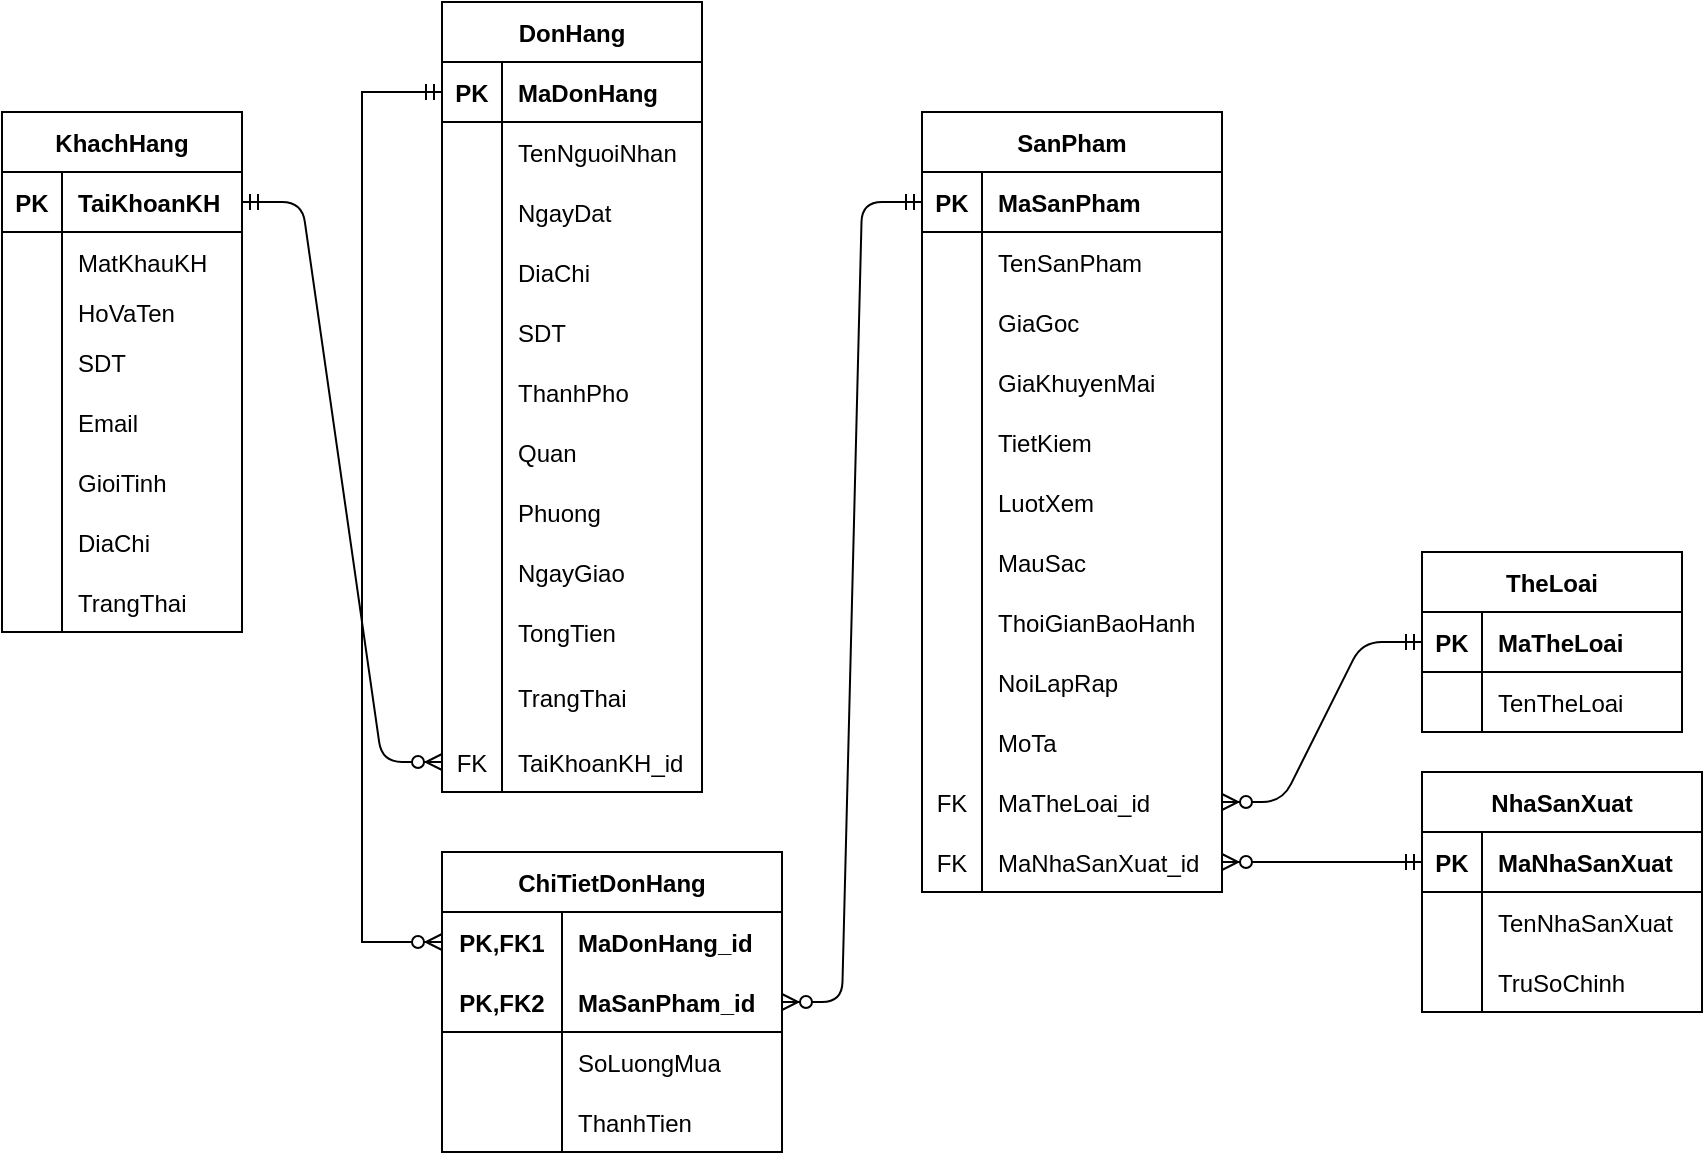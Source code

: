 <mxfile version="13.9.9" type="device"><diagram id="cFd9FaxQuRcwkWpPmIgW" name="Page-1"><mxGraphModel dx="1888" dy="651" grid="1" gridSize="10" guides="1" tooltips="1" connect="1" arrows="1" fold="1" page="1" pageScale="1" pageWidth="850" pageHeight="1100" math="0" shadow="0"><root><mxCell id="0"/><mxCell id="1" parent="0"/><mxCell id="w-bkcIEWqPbRt5WMUtqA-11" value="SanPham" style="shape=table;startSize=30;container=1;collapsible=1;childLayout=tableLayout;fixedRows=1;rowLines=0;fontStyle=1;align=center;resizeLast=1;" vertex="1" parent="1"><mxGeometry x="330" y="200" width="150" height="390" as="geometry"/></mxCell><mxCell id="w-bkcIEWqPbRt5WMUtqA-12" value="" style="shape=partialRectangle;collapsible=0;dropTarget=0;pointerEvents=0;fillColor=none;top=0;left=0;bottom=1;right=0;points=[[0,0.5],[1,0.5]];portConstraint=eastwest;" vertex="1" parent="w-bkcIEWqPbRt5WMUtqA-11"><mxGeometry y="30" width="150" height="30" as="geometry"/></mxCell><mxCell id="w-bkcIEWqPbRt5WMUtqA-13" value="PK" style="shape=partialRectangle;connectable=0;fillColor=none;top=0;left=0;bottom=0;right=0;fontStyle=1;overflow=hidden;" vertex="1" parent="w-bkcIEWqPbRt5WMUtqA-12"><mxGeometry width="30" height="30" as="geometry"/></mxCell><mxCell id="w-bkcIEWqPbRt5WMUtqA-14" value="MaSanPham" style="shape=partialRectangle;connectable=0;fillColor=none;top=0;left=0;bottom=0;right=0;align=left;spacingLeft=6;fontStyle=1;overflow=hidden;" vertex="1" parent="w-bkcIEWqPbRt5WMUtqA-12"><mxGeometry x="30" width="120" height="30" as="geometry"/></mxCell><mxCell id="w-bkcIEWqPbRt5WMUtqA-15" value="" style="shape=partialRectangle;collapsible=0;dropTarget=0;pointerEvents=0;fillColor=none;top=0;left=0;bottom=0;right=0;points=[[0,0.5],[1,0.5]];portConstraint=eastwest;" vertex="1" parent="w-bkcIEWqPbRt5WMUtqA-11"><mxGeometry y="60" width="150" height="30" as="geometry"/></mxCell><mxCell id="w-bkcIEWqPbRt5WMUtqA-16" value="" style="shape=partialRectangle;connectable=0;fillColor=none;top=0;left=0;bottom=0;right=0;editable=1;overflow=hidden;" vertex="1" parent="w-bkcIEWqPbRt5WMUtqA-15"><mxGeometry width="30" height="30" as="geometry"/></mxCell><mxCell id="w-bkcIEWqPbRt5WMUtqA-17" value="TenSanPham" style="shape=partialRectangle;connectable=0;fillColor=none;top=0;left=0;bottom=0;right=0;align=left;spacingLeft=6;overflow=hidden;" vertex="1" parent="w-bkcIEWqPbRt5WMUtqA-15"><mxGeometry x="30" width="120" height="30" as="geometry"/></mxCell><mxCell id="w-bkcIEWqPbRt5WMUtqA-18" value="" style="shape=partialRectangle;collapsible=0;dropTarget=0;pointerEvents=0;fillColor=none;top=0;left=0;bottom=0;right=0;points=[[0,0.5],[1,0.5]];portConstraint=eastwest;" vertex="1" parent="w-bkcIEWqPbRt5WMUtqA-11"><mxGeometry y="90" width="150" height="30" as="geometry"/></mxCell><mxCell id="w-bkcIEWqPbRt5WMUtqA-19" value="" style="shape=partialRectangle;connectable=0;fillColor=none;top=0;left=0;bottom=0;right=0;editable=1;overflow=hidden;" vertex="1" parent="w-bkcIEWqPbRt5WMUtqA-18"><mxGeometry width="30" height="30" as="geometry"/></mxCell><mxCell id="w-bkcIEWqPbRt5WMUtqA-20" value="GiaGoc" style="shape=partialRectangle;connectable=0;fillColor=none;top=0;left=0;bottom=0;right=0;align=left;spacingLeft=6;overflow=hidden;" vertex="1" parent="w-bkcIEWqPbRt5WMUtqA-18"><mxGeometry x="30" width="120" height="30" as="geometry"/></mxCell><mxCell id="w-bkcIEWqPbRt5WMUtqA-21" value="" style="shape=partialRectangle;collapsible=0;dropTarget=0;pointerEvents=0;fillColor=none;top=0;left=0;bottom=0;right=0;points=[[0,0.5],[1,0.5]];portConstraint=eastwest;" vertex="1" parent="w-bkcIEWqPbRt5WMUtqA-11"><mxGeometry y="120" width="150" height="30" as="geometry"/></mxCell><mxCell id="w-bkcIEWqPbRt5WMUtqA-22" value="" style="shape=partialRectangle;connectable=0;fillColor=none;top=0;left=0;bottom=0;right=0;editable=1;overflow=hidden;" vertex="1" parent="w-bkcIEWqPbRt5WMUtqA-21"><mxGeometry width="30" height="30" as="geometry"/></mxCell><mxCell id="w-bkcIEWqPbRt5WMUtqA-23" value="GiaKhuyenMai" style="shape=partialRectangle;connectable=0;fillColor=none;top=0;left=0;bottom=0;right=0;align=left;spacingLeft=6;overflow=hidden;" vertex="1" parent="w-bkcIEWqPbRt5WMUtqA-21"><mxGeometry x="30" width="120" height="30" as="geometry"/></mxCell><mxCell id="w-bkcIEWqPbRt5WMUtqA-24" value="" style="shape=partialRectangle;collapsible=0;dropTarget=0;pointerEvents=0;fillColor=none;top=0;left=0;bottom=0;right=0;points=[[0,0.5],[1,0.5]];portConstraint=eastwest;" vertex="1" parent="w-bkcIEWqPbRt5WMUtqA-11"><mxGeometry y="150" width="150" height="30" as="geometry"/></mxCell><mxCell id="w-bkcIEWqPbRt5WMUtqA-25" value="" style="shape=partialRectangle;connectable=0;fillColor=none;top=0;left=0;bottom=0;right=0;editable=1;overflow=hidden;" vertex="1" parent="w-bkcIEWqPbRt5WMUtqA-24"><mxGeometry width="30" height="30" as="geometry"/></mxCell><mxCell id="w-bkcIEWqPbRt5WMUtqA-26" value="TietKiem" style="shape=partialRectangle;connectable=0;fillColor=none;top=0;left=0;bottom=0;right=0;align=left;spacingLeft=6;overflow=hidden;" vertex="1" parent="w-bkcIEWqPbRt5WMUtqA-24"><mxGeometry x="30" width="120" height="30" as="geometry"/></mxCell><mxCell id="w-bkcIEWqPbRt5WMUtqA-27" value="" style="shape=partialRectangle;collapsible=0;dropTarget=0;pointerEvents=0;fillColor=none;top=0;left=0;bottom=0;right=0;points=[[0,0.5],[1,0.5]];portConstraint=eastwest;" vertex="1" parent="w-bkcIEWqPbRt5WMUtqA-11"><mxGeometry y="180" width="150" height="30" as="geometry"/></mxCell><mxCell id="w-bkcIEWqPbRt5WMUtqA-28" value="" style="shape=partialRectangle;connectable=0;fillColor=none;top=0;left=0;bottom=0;right=0;editable=1;overflow=hidden;" vertex="1" parent="w-bkcIEWqPbRt5WMUtqA-27"><mxGeometry width="30" height="30" as="geometry"/></mxCell><mxCell id="w-bkcIEWqPbRt5WMUtqA-29" value="LuotXem" style="shape=partialRectangle;connectable=0;fillColor=none;top=0;left=0;bottom=0;right=0;align=left;spacingLeft=6;overflow=hidden;" vertex="1" parent="w-bkcIEWqPbRt5WMUtqA-27"><mxGeometry x="30" width="120" height="30" as="geometry"/></mxCell><mxCell id="w-bkcIEWqPbRt5WMUtqA-59" value="" style="shape=partialRectangle;collapsible=0;dropTarget=0;pointerEvents=0;fillColor=none;top=0;left=0;bottom=0;right=0;points=[[0,0.5],[1,0.5]];portConstraint=eastwest;" vertex="1" parent="w-bkcIEWqPbRt5WMUtqA-11"><mxGeometry y="210" width="150" height="30" as="geometry"/></mxCell><mxCell id="w-bkcIEWqPbRt5WMUtqA-60" value="" style="shape=partialRectangle;connectable=0;fillColor=none;top=0;left=0;bottom=0;right=0;editable=1;overflow=hidden;" vertex="1" parent="w-bkcIEWqPbRt5WMUtqA-59"><mxGeometry width="30" height="30" as="geometry"/></mxCell><mxCell id="w-bkcIEWqPbRt5WMUtqA-61" value="MauSac" style="shape=partialRectangle;connectable=0;fillColor=none;top=0;left=0;bottom=0;right=0;align=left;spacingLeft=6;overflow=hidden;" vertex="1" parent="w-bkcIEWqPbRt5WMUtqA-59"><mxGeometry x="30" width="120" height="30" as="geometry"/></mxCell><mxCell id="w-bkcIEWqPbRt5WMUtqA-62" value="" style="shape=partialRectangle;collapsible=0;dropTarget=0;pointerEvents=0;fillColor=none;top=0;left=0;bottom=0;right=0;points=[[0,0.5],[1,0.5]];portConstraint=eastwest;" vertex="1" parent="w-bkcIEWqPbRt5WMUtqA-11"><mxGeometry y="240" width="150" height="30" as="geometry"/></mxCell><mxCell id="w-bkcIEWqPbRt5WMUtqA-63" value="" style="shape=partialRectangle;connectable=0;fillColor=none;top=0;left=0;bottom=0;right=0;editable=1;overflow=hidden;" vertex="1" parent="w-bkcIEWqPbRt5WMUtqA-62"><mxGeometry width="30" height="30" as="geometry"/></mxCell><mxCell id="w-bkcIEWqPbRt5WMUtqA-64" value="ThoiGianBaoHanh" style="shape=partialRectangle;connectable=0;fillColor=none;top=0;left=0;bottom=0;right=0;align=left;spacingLeft=6;overflow=hidden;" vertex="1" parent="w-bkcIEWqPbRt5WMUtqA-62"><mxGeometry x="30" width="120" height="30" as="geometry"/></mxCell><mxCell id="w-bkcIEWqPbRt5WMUtqA-77" value="" style="shape=partialRectangle;collapsible=0;dropTarget=0;pointerEvents=0;fillColor=none;top=0;left=0;bottom=0;right=0;points=[[0,0.5],[1,0.5]];portConstraint=eastwest;" vertex="1" parent="w-bkcIEWqPbRt5WMUtqA-11"><mxGeometry y="270" width="150" height="30" as="geometry"/></mxCell><mxCell id="w-bkcIEWqPbRt5WMUtqA-78" value="" style="shape=partialRectangle;connectable=0;fillColor=none;top=0;left=0;bottom=0;right=0;editable=1;overflow=hidden;" vertex="1" parent="w-bkcIEWqPbRt5WMUtqA-77"><mxGeometry width="30" height="30" as="geometry"/></mxCell><mxCell id="w-bkcIEWqPbRt5WMUtqA-79" value="NoiLapRap" style="shape=partialRectangle;connectable=0;fillColor=none;top=0;left=0;bottom=0;right=0;align=left;spacingLeft=6;overflow=hidden;" vertex="1" parent="w-bkcIEWqPbRt5WMUtqA-77"><mxGeometry x="30" width="120" height="30" as="geometry"/></mxCell><mxCell id="w-bkcIEWqPbRt5WMUtqA-68" value="" style="shape=partialRectangle;collapsible=0;dropTarget=0;pointerEvents=0;fillColor=none;top=0;left=0;bottom=0;right=0;points=[[0,0.5],[1,0.5]];portConstraint=eastwest;" vertex="1" parent="w-bkcIEWqPbRt5WMUtqA-11"><mxGeometry y="300" width="150" height="30" as="geometry"/></mxCell><mxCell id="w-bkcIEWqPbRt5WMUtqA-69" value="" style="shape=partialRectangle;connectable=0;fillColor=none;top=0;left=0;bottom=0;right=0;editable=1;overflow=hidden;" vertex="1" parent="w-bkcIEWqPbRt5WMUtqA-68"><mxGeometry width="30" height="30" as="geometry"/></mxCell><mxCell id="w-bkcIEWqPbRt5WMUtqA-70" value="MoTa" style="shape=partialRectangle;connectable=0;fillColor=none;top=0;left=0;bottom=0;right=0;align=left;spacingLeft=6;overflow=hidden;" vertex="1" parent="w-bkcIEWqPbRt5WMUtqA-68"><mxGeometry x="30" width="120" height="30" as="geometry"/></mxCell><mxCell id="w-bkcIEWqPbRt5WMUtqA-71" value="" style="shape=partialRectangle;collapsible=0;dropTarget=0;pointerEvents=0;fillColor=none;top=0;left=0;bottom=0;right=0;points=[[0,0.5],[1,0.5]];portConstraint=eastwest;" vertex="1" parent="w-bkcIEWqPbRt5WMUtqA-11"><mxGeometry y="330" width="150" height="30" as="geometry"/></mxCell><mxCell id="w-bkcIEWqPbRt5WMUtqA-72" value="FK" style="shape=partialRectangle;connectable=0;fillColor=none;top=0;left=0;bottom=0;right=0;editable=1;overflow=hidden;" vertex="1" parent="w-bkcIEWqPbRt5WMUtqA-71"><mxGeometry width="30" height="30" as="geometry"/></mxCell><mxCell id="w-bkcIEWqPbRt5WMUtqA-73" value="MaTheLoai_id" style="shape=partialRectangle;connectable=0;fillColor=none;top=0;left=0;bottom=0;right=0;align=left;spacingLeft=6;overflow=hidden;" vertex="1" parent="w-bkcIEWqPbRt5WMUtqA-71"><mxGeometry x="30" width="120" height="30" as="geometry"/></mxCell><mxCell id="w-bkcIEWqPbRt5WMUtqA-74" value="" style="shape=partialRectangle;collapsible=0;dropTarget=0;pointerEvents=0;fillColor=none;top=0;left=0;bottom=0;right=0;points=[[0,0.5],[1,0.5]];portConstraint=eastwest;" vertex="1" parent="w-bkcIEWqPbRt5WMUtqA-11"><mxGeometry y="360" width="150" height="30" as="geometry"/></mxCell><mxCell id="w-bkcIEWqPbRt5WMUtqA-75" value="FK" style="shape=partialRectangle;connectable=0;fillColor=none;top=0;left=0;bottom=0;right=0;editable=1;overflow=hidden;" vertex="1" parent="w-bkcIEWqPbRt5WMUtqA-74"><mxGeometry width="30" height="30" as="geometry"/></mxCell><mxCell id="w-bkcIEWqPbRt5WMUtqA-76" value="MaNhaSanXuat_id" style="shape=partialRectangle;connectable=0;fillColor=none;top=0;left=0;bottom=0;right=0;align=left;spacingLeft=6;overflow=hidden;" vertex="1" parent="w-bkcIEWqPbRt5WMUtqA-74"><mxGeometry x="30" width="120" height="30" as="geometry"/></mxCell><mxCell id="w-bkcIEWqPbRt5WMUtqA-33" value="NhaSanXuat" style="shape=table;startSize=30;container=1;collapsible=1;childLayout=tableLayout;fixedRows=1;rowLines=0;fontStyle=1;align=center;resizeLast=1;" vertex="1" parent="1"><mxGeometry x="580" y="530" width="140" height="120" as="geometry"/></mxCell><mxCell id="w-bkcIEWqPbRt5WMUtqA-34" value="" style="shape=partialRectangle;collapsible=0;dropTarget=0;pointerEvents=0;fillColor=none;top=0;left=0;bottom=1;right=0;points=[[0,0.5],[1,0.5]];portConstraint=eastwest;" vertex="1" parent="w-bkcIEWqPbRt5WMUtqA-33"><mxGeometry y="30" width="140" height="30" as="geometry"/></mxCell><mxCell id="w-bkcIEWqPbRt5WMUtqA-35" value="PK" style="shape=partialRectangle;connectable=0;fillColor=none;top=0;left=0;bottom=0;right=0;fontStyle=1;overflow=hidden;" vertex="1" parent="w-bkcIEWqPbRt5WMUtqA-34"><mxGeometry width="30" height="30" as="geometry"/></mxCell><mxCell id="w-bkcIEWqPbRt5WMUtqA-36" value="MaNhaSanXuat" style="shape=partialRectangle;connectable=0;fillColor=none;top=0;left=0;bottom=0;right=0;align=left;spacingLeft=6;fontStyle=1;overflow=hidden;" vertex="1" parent="w-bkcIEWqPbRt5WMUtqA-34"><mxGeometry x="30" width="110" height="30" as="geometry"/></mxCell><mxCell id="w-bkcIEWqPbRt5WMUtqA-37" value="" style="shape=partialRectangle;collapsible=0;dropTarget=0;pointerEvents=0;fillColor=none;top=0;left=0;bottom=0;right=0;points=[[0,0.5],[1,0.5]];portConstraint=eastwest;" vertex="1" parent="w-bkcIEWqPbRt5WMUtqA-33"><mxGeometry y="60" width="140" height="30" as="geometry"/></mxCell><mxCell id="w-bkcIEWqPbRt5WMUtqA-38" value="" style="shape=partialRectangle;connectable=0;fillColor=none;top=0;left=0;bottom=0;right=0;editable=1;overflow=hidden;" vertex="1" parent="w-bkcIEWqPbRt5WMUtqA-37"><mxGeometry width="30" height="30" as="geometry"/></mxCell><mxCell id="w-bkcIEWqPbRt5WMUtqA-39" value="TenNhaSanXuat" style="shape=partialRectangle;connectable=0;fillColor=none;top=0;left=0;bottom=0;right=0;align=left;spacingLeft=6;overflow=hidden;" vertex="1" parent="w-bkcIEWqPbRt5WMUtqA-37"><mxGeometry x="30" width="110" height="30" as="geometry"/></mxCell><mxCell id="w-bkcIEWqPbRt5WMUtqA-40" value="" style="shape=partialRectangle;collapsible=0;dropTarget=0;pointerEvents=0;fillColor=none;top=0;left=0;bottom=0;right=0;points=[[0,0.5],[1,0.5]];portConstraint=eastwest;" vertex="1" parent="w-bkcIEWqPbRt5WMUtqA-33"><mxGeometry y="90" width="140" height="30" as="geometry"/></mxCell><mxCell id="w-bkcIEWqPbRt5WMUtqA-41" value="" style="shape=partialRectangle;connectable=0;fillColor=none;top=0;left=0;bottom=0;right=0;editable=1;overflow=hidden;" vertex="1" parent="w-bkcIEWqPbRt5WMUtqA-40"><mxGeometry width="30" height="30" as="geometry"/></mxCell><mxCell id="w-bkcIEWqPbRt5WMUtqA-42" value="TruSoChinh" style="shape=partialRectangle;connectable=0;fillColor=none;top=0;left=0;bottom=0;right=0;align=left;spacingLeft=6;overflow=hidden;" vertex="1" parent="w-bkcIEWqPbRt5WMUtqA-40"><mxGeometry x="30" width="110" height="30" as="geometry"/></mxCell><mxCell id="w-bkcIEWqPbRt5WMUtqA-46" value="TheLoai" style="shape=table;startSize=30;container=1;collapsible=1;childLayout=tableLayout;fixedRows=1;rowLines=0;fontStyle=1;align=center;resizeLast=1;" vertex="1" parent="1"><mxGeometry x="580" y="420" width="130" height="90" as="geometry"/></mxCell><mxCell id="w-bkcIEWqPbRt5WMUtqA-47" value="" style="shape=partialRectangle;collapsible=0;dropTarget=0;pointerEvents=0;fillColor=none;top=0;left=0;bottom=1;right=0;points=[[0,0.5],[1,0.5]];portConstraint=eastwest;" vertex="1" parent="w-bkcIEWqPbRt5WMUtqA-46"><mxGeometry y="30" width="130" height="30" as="geometry"/></mxCell><mxCell id="w-bkcIEWqPbRt5WMUtqA-48" value="PK" style="shape=partialRectangle;connectable=0;fillColor=none;top=0;left=0;bottom=0;right=0;fontStyle=1;overflow=hidden;" vertex="1" parent="w-bkcIEWqPbRt5WMUtqA-47"><mxGeometry width="30" height="30" as="geometry"/></mxCell><mxCell id="w-bkcIEWqPbRt5WMUtqA-49" value="MaTheLoai" style="shape=partialRectangle;connectable=0;fillColor=none;top=0;left=0;bottom=0;right=0;align=left;spacingLeft=6;fontStyle=1;overflow=hidden;" vertex="1" parent="w-bkcIEWqPbRt5WMUtqA-47"><mxGeometry x="30" width="100" height="30" as="geometry"/></mxCell><mxCell id="w-bkcIEWqPbRt5WMUtqA-50" value="" style="shape=partialRectangle;collapsible=0;dropTarget=0;pointerEvents=0;fillColor=none;top=0;left=0;bottom=0;right=0;points=[[0,0.5],[1,0.5]];portConstraint=eastwest;" vertex="1" parent="w-bkcIEWqPbRt5WMUtqA-46"><mxGeometry y="60" width="130" height="30" as="geometry"/></mxCell><mxCell id="w-bkcIEWqPbRt5WMUtqA-51" value="" style="shape=partialRectangle;connectable=0;fillColor=none;top=0;left=0;bottom=0;right=0;editable=1;overflow=hidden;" vertex="1" parent="w-bkcIEWqPbRt5WMUtqA-50"><mxGeometry width="30" height="30" as="geometry"/></mxCell><mxCell id="w-bkcIEWqPbRt5WMUtqA-52" value="TenTheLoai" style="shape=partialRectangle;connectable=0;fillColor=none;top=0;left=0;bottom=0;right=0;align=left;spacingLeft=6;overflow=hidden;" vertex="1" parent="w-bkcIEWqPbRt5WMUtqA-50"><mxGeometry x="30" width="100" height="30" as="geometry"/></mxCell><mxCell id="w-bkcIEWqPbRt5WMUtqA-121" value="KhachHang" style="shape=table;startSize=30;container=1;collapsible=1;childLayout=tableLayout;fixedRows=1;rowLines=0;fontStyle=1;align=center;resizeLast=1;" vertex="1" parent="1"><mxGeometry x="-130" y="200" width="120" height="260" as="geometry"/></mxCell><mxCell id="w-bkcIEWqPbRt5WMUtqA-122" value="" style="shape=partialRectangle;collapsible=0;dropTarget=0;pointerEvents=0;fillColor=none;top=0;left=0;bottom=1;right=0;points=[[0,0.5],[1,0.5]];portConstraint=eastwest;" vertex="1" parent="w-bkcIEWqPbRt5WMUtqA-121"><mxGeometry y="30" width="120" height="30" as="geometry"/></mxCell><mxCell id="w-bkcIEWqPbRt5WMUtqA-123" value="PK" style="shape=partialRectangle;connectable=0;fillColor=none;top=0;left=0;bottom=0;right=0;fontStyle=1;overflow=hidden;" vertex="1" parent="w-bkcIEWqPbRt5WMUtqA-122"><mxGeometry width="30" height="30" as="geometry"/></mxCell><mxCell id="w-bkcIEWqPbRt5WMUtqA-124" value="TaiKhoanKH" style="shape=partialRectangle;connectable=0;fillColor=none;top=0;left=0;bottom=0;right=0;align=left;spacingLeft=6;fontStyle=1;overflow=hidden;" vertex="1" parent="w-bkcIEWqPbRt5WMUtqA-122"><mxGeometry x="30" width="90" height="30" as="geometry"/></mxCell><mxCell id="w-bkcIEWqPbRt5WMUtqA-125" value="" style="shape=partialRectangle;collapsible=0;dropTarget=0;pointerEvents=0;fillColor=none;top=0;left=0;bottom=0;right=0;points=[[0,0.5],[1,0.5]];portConstraint=eastwest;" vertex="1" parent="w-bkcIEWqPbRt5WMUtqA-121"><mxGeometry y="60" width="120" height="30" as="geometry"/></mxCell><mxCell id="w-bkcIEWqPbRt5WMUtqA-126" value="" style="shape=partialRectangle;connectable=0;fillColor=none;top=0;left=0;bottom=0;right=0;editable=1;overflow=hidden;" vertex="1" parent="w-bkcIEWqPbRt5WMUtqA-125"><mxGeometry width="30" height="30" as="geometry"/></mxCell><mxCell id="w-bkcIEWqPbRt5WMUtqA-127" value="MatKhauKH" style="shape=partialRectangle;connectable=0;fillColor=none;top=0;left=0;bottom=0;right=0;align=left;spacingLeft=6;overflow=hidden;" vertex="1" parent="w-bkcIEWqPbRt5WMUtqA-125"><mxGeometry x="30" width="90" height="30" as="geometry"/></mxCell><mxCell id="w-bkcIEWqPbRt5WMUtqA-128" value="" style="shape=partialRectangle;collapsible=0;dropTarget=0;pointerEvents=0;fillColor=none;top=0;left=0;bottom=0;right=0;points=[[0,0.5],[1,0.5]];portConstraint=eastwest;" vertex="1" parent="w-bkcIEWqPbRt5WMUtqA-121"><mxGeometry y="90" width="120" height="20" as="geometry"/></mxCell><mxCell id="w-bkcIEWqPbRt5WMUtqA-129" value="" style="shape=partialRectangle;connectable=0;fillColor=none;top=0;left=0;bottom=0;right=0;editable=1;overflow=hidden;" vertex="1" parent="w-bkcIEWqPbRt5WMUtqA-128"><mxGeometry width="30" height="20" as="geometry"/></mxCell><mxCell id="w-bkcIEWqPbRt5WMUtqA-130" value="HoVaTen" style="shape=partialRectangle;connectable=0;fillColor=none;top=0;left=0;bottom=0;right=0;align=left;spacingLeft=6;overflow=hidden;" vertex="1" parent="w-bkcIEWqPbRt5WMUtqA-128"><mxGeometry x="30" width="90" height="20" as="geometry"/></mxCell><mxCell id="w-bkcIEWqPbRt5WMUtqA-131" value="" style="shape=partialRectangle;collapsible=0;dropTarget=0;pointerEvents=0;fillColor=none;top=0;left=0;bottom=0;right=0;points=[[0,0.5],[1,0.5]];portConstraint=eastwest;" vertex="1" parent="w-bkcIEWqPbRt5WMUtqA-121"><mxGeometry y="110" width="120" height="30" as="geometry"/></mxCell><mxCell id="w-bkcIEWqPbRt5WMUtqA-132" value="" style="shape=partialRectangle;connectable=0;fillColor=none;top=0;left=0;bottom=0;right=0;editable=1;overflow=hidden;" vertex="1" parent="w-bkcIEWqPbRt5WMUtqA-131"><mxGeometry width="30" height="30" as="geometry"/></mxCell><mxCell id="w-bkcIEWqPbRt5WMUtqA-133" value="SDT" style="shape=partialRectangle;connectable=0;fillColor=none;top=0;left=0;bottom=0;right=0;align=left;spacingLeft=6;overflow=hidden;" vertex="1" parent="w-bkcIEWqPbRt5WMUtqA-131"><mxGeometry x="30" width="90" height="30" as="geometry"/></mxCell><mxCell id="w-bkcIEWqPbRt5WMUtqA-134" value="" style="shape=partialRectangle;collapsible=0;dropTarget=0;pointerEvents=0;fillColor=none;top=0;left=0;bottom=0;right=0;points=[[0,0.5],[1,0.5]];portConstraint=eastwest;" vertex="1" parent="w-bkcIEWqPbRt5WMUtqA-121"><mxGeometry y="140" width="120" height="30" as="geometry"/></mxCell><mxCell id="w-bkcIEWqPbRt5WMUtqA-135" value="" style="shape=partialRectangle;connectable=0;fillColor=none;top=0;left=0;bottom=0;right=0;editable=1;overflow=hidden;" vertex="1" parent="w-bkcIEWqPbRt5WMUtqA-134"><mxGeometry width="30" height="30" as="geometry"/></mxCell><mxCell id="w-bkcIEWqPbRt5WMUtqA-136" value="Email" style="shape=partialRectangle;connectable=0;fillColor=none;top=0;left=0;bottom=0;right=0;align=left;spacingLeft=6;overflow=hidden;" vertex="1" parent="w-bkcIEWqPbRt5WMUtqA-134"><mxGeometry x="30" width="90" height="30" as="geometry"/></mxCell><mxCell id="w-bkcIEWqPbRt5WMUtqA-137" value="" style="shape=partialRectangle;collapsible=0;dropTarget=0;pointerEvents=0;fillColor=none;top=0;left=0;bottom=0;right=0;points=[[0,0.5],[1,0.5]];portConstraint=eastwest;" vertex="1" parent="w-bkcIEWqPbRt5WMUtqA-121"><mxGeometry y="170" width="120" height="30" as="geometry"/></mxCell><mxCell id="w-bkcIEWqPbRt5WMUtqA-138" value="" style="shape=partialRectangle;connectable=0;fillColor=none;top=0;left=0;bottom=0;right=0;editable=1;overflow=hidden;" vertex="1" parent="w-bkcIEWqPbRt5WMUtqA-137"><mxGeometry width="30" height="30" as="geometry"/></mxCell><mxCell id="w-bkcIEWqPbRt5WMUtqA-139" value="GioiTinh" style="shape=partialRectangle;connectable=0;fillColor=none;top=0;left=0;bottom=0;right=0;align=left;spacingLeft=6;overflow=hidden;" vertex="1" parent="w-bkcIEWqPbRt5WMUtqA-137"><mxGeometry x="30" width="90" height="30" as="geometry"/></mxCell><mxCell id="w-bkcIEWqPbRt5WMUtqA-140" value="" style="shape=partialRectangle;collapsible=0;dropTarget=0;pointerEvents=0;fillColor=none;top=0;left=0;bottom=0;right=0;points=[[0,0.5],[1,0.5]];portConstraint=eastwest;" vertex="1" parent="w-bkcIEWqPbRt5WMUtqA-121"><mxGeometry y="200" width="120" height="30" as="geometry"/></mxCell><mxCell id="w-bkcIEWqPbRt5WMUtqA-141" value="" style="shape=partialRectangle;connectable=0;fillColor=none;top=0;left=0;bottom=0;right=0;editable=1;overflow=hidden;" vertex="1" parent="w-bkcIEWqPbRt5WMUtqA-140"><mxGeometry width="30" height="30" as="geometry"/></mxCell><mxCell id="w-bkcIEWqPbRt5WMUtqA-142" value="DiaChi" style="shape=partialRectangle;connectable=0;fillColor=none;top=0;left=0;bottom=0;right=0;align=left;spacingLeft=6;overflow=hidden;" vertex="1" parent="w-bkcIEWqPbRt5WMUtqA-140"><mxGeometry x="30" width="90" height="30" as="geometry"/></mxCell><mxCell id="w-bkcIEWqPbRt5WMUtqA-143" value="" style="shape=partialRectangle;collapsible=0;dropTarget=0;pointerEvents=0;fillColor=none;top=0;left=0;bottom=0;right=0;points=[[0,0.5],[1,0.5]];portConstraint=eastwest;" vertex="1" parent="w-bkcIEWqPbRt5WMUtqA-121"><mxGeometry y="230" width="120" height="30" as="geometry"/></mxCell><mxCell id="w-bkcIEWqPbRt5WMUtqA-144" value="" style="shape=partialRectangle;connectable=0;fillColor=none;top=0;left=0;bottom=0;right=0;editable=1;overflow=hidden;" vertex="1" parent="w-bkcIEWqPbRt5WMUtqA-143"><mxGeometry width="30" height="30" as="geometry"/></mxCell><mxCell id="w-bkcIEWqPbRt5WMUtqA-145" value="TrangThai" style="shape=partialRectangle;connectable=0;fillColor=none;top=0;left=0;bottom=0;right=0;align=left;spacingLeft=6;overflow=hidden;" vertex="1" parent="w-bkcIEWqPbRt5WMUtqA-143"><mxGeometry x="30" width="90" height="30" as="geometry"/></mxCell><mxCell id="w-bkcIEWqPbRt5WMUtqA-146" value="DonHang" style="shape=table;startSize=30;container=1;collapsible=1;childLayout=tableLayout;fixedRows=1;rowLines=0;fontStyle=1;align=center;resizeLast=1;" vertex="1" parent="1"><mxGeometry x="90" y="145" width="130" height="395" as="geometry"/></mxCell><mxCell id="w-bkcIEWqPbRt5WMUtqA-147" value="" style="shape=partialRectangle;collapsible=0;dropTarget=0;pointerEvents=0;fillColor=none;top=0;left=0;bottom=1;right=0;points=[[0,0.5],[1,0.5]];portConstraint=eastwest;" vertex="1" parent="w-bkcIEWqPbRt5WMUtqA-146"><mxGeometry y="30" width="130" height="30" as="geometry"/></mxCell><mxCell id="w-bkcIEWqPbRt5WMUtqA-148" value="PK" style="shape=partialRectangle;connectable=0;fillColor=none;top=0;left=0;bottom=0;right=0;fontStyle=1;overflow=hidden;" vertex="1" parent="w-bkcIEWqPbRt5WMUtqA-147"><mxGeometry width="30" height="30" as="geometry"/></mxCell><mxCell id="w-bkcIEWqPbRt5WMUtqA-149" value="MaDonHang" style="shape=partialRectangle;connectable=0;fillColor=none;top=0;left=0;bottom=0;right=0;align=left;spacingLeft=6;fontStyle=1;overflow=hidden;" vertex="1" parent="w-bkcIEWqPbRt5WMUtqA-147"><mxGeometry x="30" width="100" height="30" as="geometry"/></mxCell><mxCell id="w-bkcIEWqPbRt5WMUtqA-150" value="" style="shape=partialRectangle;collapsible=0;dropTarget=0;pointerEvents=0;fillColor=none;top=0;left=0;bottom=0;right=0;points=[[0,0.5],[1,0.5]];portConstraint=eastwest;" vertex="1" parent="w-bkcIEWqPbRt5WMUtqA-146"><mxGeometry y="60" width="130" height="30" as="geometry"/></mxCell><mxCell id="w-bkcIEWqPbRt5WMUtqA-151" value="" style="shape=partialRectangle;connectable=0;fillColor=none;top=0;left=0;bottom=0;right=0;editable=1;overflow=hidden;" vertex="1" parent="w-bkcIEWqPbRt5WMUtqA-150"><mxGeometry width="30" height="30" as="geometry"/></mxCell><mxCell id="w-bkcIEWqPbRt5WMUtqA-152" value="TenNguoiNhan" style="shape=partialRectangle;connectable=0;fillColor=none;top=0;left=0;bottom=0;right=0;align=left;spacingLeft=6;overflow=hidden;" vertex="1" parent="w-bkcIEWqPbRt5WMUtqA-150"><mxGeometry x="30" width="100" height="30" as="geometry"/></mxCell><mxCell id="w-bkcIEWqPbRt5WMUtqA-153" value="" style="shape=partialRectangle;collapsible=0;dropTarget=0;pointerEvents=0;fillColor=none;top=0;left=0;bottom=0;right=0;points=[[0,0.5],[1,0.5]];portConstraint=eastwest;" vertex="1" parent="w-bkcIEWqPbRt5WMUtqA-146"><mxGeometry y="90" width="130" height="30" as="geometry"/></mxCell><mxCell id="w-bkcIEWqPbRt5WMUtqA-154" value="" style="shape=partialRectangle;connectable=0;fillColor=none;top=0;left=0;bottom=0;right=0;editable=1;overflow=hidden;" vertex="1" parent="w-bkcIEWqPbRt5WMUtqA-153"><mxGeometry width="30" height="30" as="geometry"/></mxCell><mxCell id="w-bkcIEWqPbRt5WMUtqA-155" value="NgayDat" style="shape=partialRectangle;connectable=0;fillColor=none;top=0;left=0;bottom=0;right=0;align=left;spacingLeft=6;overflow=hidden;" vertex="1" parent="w-bkcIEWqPbRt5WMUtqA-153"><mxGeometry x="30" width="100" height="30" as="geometry"/></mxCell><mxCell id="w-bkcIEWqPbRt5WMUtqA-156" value="" style="shape=partialRectangle;collapsible=0;dropTarget=0;pointerEvents=0;fillColor=none;top=0;left=0;bottom=0;right=0;points=[[0,0.5],[1,0.5]];portConstraint=eastwest;" vertex="1" parent="w-bkcIEWqPbRt5WMUtqA-146"><mxGeometry y="120" width="130" height="30" as="geometry"/></mxCell><mxCell id="w-bkcIEWqPbRt5WMUtqA-157" value="" style="shape=partialRectangle;connectable=0;fillColor=none;top=0;left=0;bottom=0;right=0;editable=1;overflow=hidden;" vertex="1" parent="w-bkcIEWqPbRt5WMUtqA-156"><mxGeometry width="30" height="30" as="geometry"/></mxCell><mxCell id="w-bkcIEWqPbRt5WMUtqA-158" value="DiaChi" style="shape=partialRectangle;connectable=0;fillColor=none;top=0;left=0;bottom=0;right=0;align=left;spacingLeft=6;overflow=hidden;" vertex="1" parent="w-bkcIEWqPbRt5WMUtqA-156"><mxGeometry x="30" width="100" height="30" as="geometry"/></mxCell><mxCell id="w-bkcIEWqPbRt5WMUtqA-159" value="" style="shape=partialRectangle;collapsible=0;dropTarget=0;pointerEvents=0;fillColor=none;top=0;left=0;bottom=0;right=0;points=[[0,0.5],[1,0.5]];portConstraint=eastwest;" vertex="1" parent="w-bkcIEWqPbRt5WMUtqA-146"><mxGeometry y="150" width="130" height="30" as="geometry"/></mxCell><mxCell id="w-bkcIEWqPbRt5WMUtqA-160" value="" style="shape=partialRectangle;connectable=0;fillColor=none;top=0;left=0;bottom=0;right=0;editable=1;overflow=hidden;" vertex="1" parent="w-bkcIEWqPbRt5WMUtqA-159"><mxGeometry width="30" height="30" as="geometry"/></mxCell><mxCell id="w-bkcIEWqPbRt5WMUtqA-161" value="SDT" style="shape=partialRectangle;connectable=0;fillColor=none;top=0;left=0;bottom=0;right=0;align=left;spacingLeft=6;overflow=hidden;" vertex="1" parent="w-bkcIEWqPbRt5WMUtqA-159"><mxGeometry x="30" width="100" height="30" as="geometry"/></mxCell><mxCell id="w-bkcIEWqPbRt5WMUtqA-162" value="" style="shape=partialRectangle;collapsible=0;dropTarget=0;pointerEvents=0;fillColor=none;top=0;left=0;bottom=0;right=0;points=[[0,0.5],[1,0.5]];portConstraint=eastwest;" vertex="1" parent="w-bkcIEWqPbRt5WMUtqA-146"><mxGeometry y="180" width="130" height="30" as="geometry"/></mxCell><mxCell id="w-bkcIEWqPbRt5WMUtqA-163" value="" style="shape=partialRectangle;connectable=0;fillColor=none;top=0;left=0;bottom=0;right=0;editable=1;overflow=hidden;" vertex="1" parent="w-bkcIEWqPbRt5WMUtqA-162"><mxGeometry width="30" height="30" as="geometry"/></mxCell><mxCell id="w-bkcIEWqPbRt5WMUtqA-164" value="ThanhPho" style="shape=partialRectangle;connectable=0;fillColor=none;top=0;left=0;bottom=0;right=0;align=left;spacingLeft=6;overflow=hidden;" vertex="1" parent="w-bkcIEWqPbRt5WMUtqA-162"><mxGeometry x="30" width="100" height="30" as="geometry"/></mxCell><mxCell id="w-bkcIEWqPbRt5WMUtqA-165" value="" style="shape=partialRectangle;collapsible=0;dropTarget=0;pointerEvents=0;fillColor=none;top=0;left=0;bottom=0;right=0;points=[[0,0.5],[1,0.5]];portConstraint=eastwest;" vertex="1" parent="w-bkcIEWqPbRt5WMUtqA-146"><mxGeometry y="210" width="130" height="30" as="geometry"/></mxCell><mxCell id="w-bkcIEWqPbRt5WMUtqA-166" value="" style="shape=partialRectangle;connectable=0;fillColor=none;top=0;left=0;bottom=0;right=0;editable=1;overflow=hidden;" vertex="1" parent="w-bkcIEWqPbRt5WMUtqA-165"><mxGeometry width="30" height="30" as="geometry"/></mxCell><mxCell id="w-bkcIEWqPbRt5WMUtqA-167" value="Quan" style="shape=partialRectangle;connectable=0;fillColor=none;top=0;left=0;bottom=0;right=0;align=left;spacingLeft=6;overflow=hidden;" vertex="1" parent="w-bkcIEWqPbRt5WMUtqA-165"><mxGeometry x="30" width="100" height="30" as="geometry"/></mxCell><mxCell id="w-bkcIEWqPbRt5WMUtqA-168" value="" style="shape=partialRectangle;collapsible=0;dropTarget=0;pointerEvents=0;fillColor=none;top=0;left=0;bottom=0;right=0;points=[[0,0.5],[1,0.5]];portConstraint=eastwest;" vertex="1" parent="w-bkcIEWqPbRt5WMUtqA-146"><mxGeometry y="240" width="130" height="30" as="geometry"/></mxCell><mxCell id="w-bkcIEWqPbRt5WMUtqA-169" value="" style="shape=partialRectangle;connectable=0;fillColor=none;top=0;left=0;bottom=0;right=0;editable=1;overflow=hidden;" vertex="1" parent="w-bkcIEWqPbRt5WMUtqA-168"><mxGeometry width="30" height="30" as="geometry"/></mxCell><mxCell id="w-bkcIEWqPbRt5WMUtqA-170" value="Phuong" style="shape=partialRectangle;connectable=0;fillColor=none;top=0;left=0;bottom=0;right=0;align=left;spacingLeft=6;overflow=hidden;" vertex="1" parent="w-bkcIEWqPbRt5WMUtqA-168"><mxGeometry x="30" width="100" height="30" as="geometry"/></mxCell><mxCell id="w-bkcIEWqPbRt5WMUtqA-171" value="" style="shape=partialRectangle;collapsible=0;dropTarget=0;pointerEvents=0;fillColor=none;top=0;left=0;bottom=0;right=0;points=[[0,0.5],[1,0.5]];portConstraint=eastwest;" vertex="1" parent="w-bkcIEWqPbRt5WMUtqA-146"><mxGeometry y="270" width="130" height="30" as="geometry"/></mxCell><mxCell id="w-bkcIEWqPbRt5WMUtqA-172" value="" style="shape=partialRectangle;connectable=0;fillColor=none;top=0;left=0;bottom=0;right=0;editable=1;overflow=hidden;" vertex="1" parent="w-bkcIEWqPbRt5WMUtqA-171"><mxGeometry width="30" height="30" as="geometry"/></mxCell><mxCell id="w-bkcIEWqPbRt5WMUtqA-173" value="NgayGiao" style="shape=partialRectangle;connectable=0;fillColor=none;top=0;left=0;bottom=0;right=0;align=left;spacingLeft=6;overflow=hidden;" vertex="1" parent="w-bkcIEWqPbRt5WMUtqA-171"><mxGeometry x="30" width="100" height="30" as="geometry"/></mxCell><mxCell id="w-bkcIEWqPbRt5WMUtqA-174" value="" style="shape=partialRectangle;collapsible=0;dropTarget=0;pointerEvents=0;fillColor=none;top=0;left=0;bottom=0;right=0;points=[[0,0.5],[1,0.5]];portConstraint=eastwest;" vertex="1" parent="w-bkcIEWqPbRt5WMUtqA-146"><mxGeometry y="300" width="130" height="30" as="geometry"/></mxCell><mxCell id="w-bkcIEWqPbRt5WMUtqA-175" value="" style="shape=partialRectangle;connectable=0;fillColor=none;top=0;left=0;bottom=0;right=0;editable=1;overflow=hidden;" vertex="1" parent="w-bkcIEWqPbRt5WMUtqA-174"><mxGeometry width="30" height="30" as="geometry"/></mxCell><mxCell id="w-bkcIEWqPbRt5WMUtqA-176" value="TongTien" style="shape=partialRectangle;connectable=0;fillColor=none;top=0;left=0;bottom=0;right=0;align=left;spacingLeft=6;overflow=hidden;" vertex="1" parent="w-bkcIEWqPbRt5WMUtqA-174"><mxGeometry x="30" width="100" height="30" as="geometry"/></mxCell><mxCell id="w-bkcIEWqPbRt5WMUtqA-177" value="" style="shape=partialRectangle;collapsible=0;dropTarget=0;pointerEvents=0;fillColor=none;top=0;left=0;bottom=0;right=0;points=[[0,0.5],[1,0.5]];portConstraint=eastwest;" vertex="1" parent="w-bkcIEWqPbRt5WMUtqA-146"><mxGeometry y="330" width="130" height="35" as="geometry"/></mxCell><mxCell id="w-bkcIEWqPbRt5WMUtqA-178" value="" style="shape=partialRectangle;connectable=0;fillColor=none;top=0;left=0;bottom=0;right=0;editable=1;overflow=hidden;" vertex="1" parent="w-bkcIEWqPbRt5WMUtqA-177"><mxGeometry width="30" height="35" as="geometry"/></mxCell><mxCell id="w-bkcIEWqPbRt5WMUtqA-179" value="TrangThai" style="shape=partialRectangle;connectable=0;fillColor=none;top=0;left=0;bottom=0;right=0;align=left;spacingLeft=6;overflow=hidden;" vertex="1" parent="w-bkcIEWqPbRt5WMUtqA-177"><mxGeometry x="30" width="100" height="35" as="geometry"/></mxCell><mxCell id="w-bkcIEWqPbRt5WMUtqA-180" value="" style="shape=partialRectangle;collapsible=0;dropTarget=0;pointerEvents=0;fillColor=none;top=0;left=0;bottom=0;right=0;points=[[0,0.5],[1,0.5]];portConstraint=eastwest;" vertex="1" parent="w-bkcIEWqPbRt5WMUtqA-146"><mxGeometry y="365" width="130" height="30" as="geometry"/></mxCell><mxCell id="w-bkcIEWqPbRt5WMUtqA-181" value="FK" style="shape=partialRectangle;connectable=0;fillColor=none;top=0;left=0;bottom=0;right=0;editable=1;overflow=hidden;" vertex="1" parent="w-bkcIEWqPbRt5WMUtqA-180"><mxGeometry width="30" height="30" as="geometry"/></mxCell><mxCell id="w-bkcIEWqPbRt5WMUtqA-182" value="TaiKhoanKH_id" style="shape=partialRectangle;connectable=0;fillColor=none;top=0;left=0;bottom=0;right=0;align=left;spacingLeft=6;overflow=hidden;" vertex="1" parent="w-bkcIEWqPbRt5WMUtqA-180"><mxGeometry x="30" width="100" height="30" as="geometry"/></mxCell><mxCell id="w-bkcIEWqPbRt5WMUtqA-183" value="ChiTietDonHang" style="shape=table;startSize=30;container=1;collapsible=1;childLayout=tableLayout;fixedRows=1;rowLines=0;fontStyle=1;align=center;resizeLast=1;" vertex="1" parent="1"><mxGeometry x="90" y="570" width="170" height="150" as="geometry"/></mxCell><mxCell id="w-bkcIEWqPbRt5WMUtqA-184" value="" style="shape=partialRectangle;collapsible=0;dropTarget=0;pointerEvents=0;fillColor=none;top=0;left=0;bottom=0;right=0;points=[[0,0.5],[1,0.5]];portConstraint=eastwest;" vertex="1" parent="w-bkcIEWqPbRt5WMUtqA-183"><mxGeometry y="30" width="170" height="30" as="geometry"/></mxCell><mxCell id="w-bkcIEWqPbRt5WMUtqA-185" value="PK,FK1" style="shape=partialRectangle;connectable=0;fillColor=none;top=0;left=0;bottom=0;right=0;fontStyle=1;overflow=hidden;" vertex="1" parent="w-bkcIEWqPbRt5WMUtqA-184"><mxGeometry width="60" height="30" as="geometry"/></mxCell><mxCell id="w-bkcIEWqPbRt5WMUtqA-186" value="MaDonHang_id" style="shape=partialRectangle;connectable=0;fillColor=none;top=0;left=0;bottom=0;right=0;align=left;spacingLeft=6;fontStyle=1;overflow=hidden;" vertex="1" parent="w-bkcIEWqPbRt5WMUtqA-184"><mxGeometry x="60" width="110" height="30" as="geometry"/></mxCell><mxCell id="w-bkcIEWqPbRt5WMUtqA-187" value="" style="shape=partialRectangle;collapsible=0;dropTarget=0;pointerEvents=0;fillColor=none;top=0;left=0;bottom=1;right=0;points=[[0,0.5],[1,0.5]];portConstraint=eastwest;" vertex="1" parent="w-bkcIEWqPbRt5WMUtqA-183"><mxGeometry y="60" width="170" height="30" as="geometry"/></mxCell><mxCell id="w-bkcIEWqPbRt5WMUtqA-188" value="PK,FK2" style="shape=partialRectangle;connectable=0;fillColor=none;top=0;left=0;bottom=0;right=0;fontStyle=1;overflow=hidden;" vertex="1" parent="w-bkcIEWqPbRt5WMUtqA-187"><mxGeometry width="60" height="30" as="geometry"/></mxCell><mxCell id="w-bkcIEWqPbRt5WMUtqA-189" value="MaSanPham_id" style="shape=partialRectangle;connectable=0;fillColor=none;top=0;left=0;bottom=0;right=0;align=left;spacingLeft=6;fontStyle=1;overflow=hidden;" vertex="1" parent="w-bkcIEWqPbRt5WMUtqA-187"><mxGeometry x="60" width="110" height="30" as="geometry"/></mxCell><mxCell id="w-bkcIEWqPbRt5WMUtqA-199" value="" style="shape=partialRectangle;collapsible=0;dropTarget=0;pointerEvents=0;fillColor=none;top=0;left=0;bottom=0;right=0;points=[[0,0.5],[1,0.5]];portConstraint=eastwest;" vertex="1" parent="w-bkcIEWqPbRt5WMUtqA-183"><mxGeometry y="90" width="170" height="30" as="geometry"/></mxCell><mxCell id="w-bkcIEWqPbRt5WMUtqA-200" value="" style="shape=partialRectangle;connectable=0;fillColor=none;top=0;left=0;bottom=0;right=0;editable=1;overflow=hidden;" vertex="1" parent="w-bkcIEWqPbRt5WMUtqA-199"><mxGeometry width="60" height="30" as="geometry"/></mxCell><mxCell id="w-bkcIEWqPbRt5WMUtqA-201" value="SoLuongMua" style="shape=partialRectangle;connectable=0;fillColor=none;top=0;left=0;bottom=0;right=0;align=left;spacingLeft=6;overflow=hidden;" vertex="1" parent="w-bkcIEWqPbRt5WMUtqA-199"><mxGeometry x="60" width="110" height="30" as="geometry"/></mxCell><mxCell id="w-bkcIEWqPbRt5WMUtqA-202" value="" style="shape=partialRectangle;collapsible=0;dropTarget=0;pointerEvents=0;fillColor=none;top=0;left=0;bottom=0;right=0;points=[[0,0.5],[1,0.5]];portConstraint=eastwest;" vertex="1" parent="w-bkcIEWqPbRt5WMUtqA-183"><mxGeometry y="120" width="170" height="30" as="geometry"/></mxCell><mxCell id="w-bkcIEWqPbRt5WMUtqA-203" value="" style="shape=partialRectangle;connectable=0;fillColor=none;top=0;left=0;bottom=0;right=0;editable=1;overflow=hidden;" vertex="1" parent="w-bkcIEWqPbRt5WMUtqA-202"><mxGeometry width="60" height="30" as="geometry"/></mxCell><mxCell id="w-bkcIEWqPbRt5WMUtqA-204" value="ThanhTien" style="shape=partialRectangle;connectable=0;fillColor=none;top=0;left=0;bottom=0;right=0;align=left;spacingLeft=6;overflow=hidden;" vertex="1" parent="w-bkcIEWqPbRt5WMUtqA-202"><mxGeometry x="60" width="110" height="30" as="geometry"/></mxCell><mxCell id="w-bkcIEWqPbRt5WMUtqA-205" value="" style="edgeStyle=entityRelationEdgeStyle;fontSize=12;html=1;endArrow=ERzeroToMany;startArrow=ERmandOne;entryX=0;entryY=0.5;entryDx=0;entryDy=0;" edge="1" parent="1" source="w-bkcIEWqPbRt5WMUtqA-122" target="w-bkcIEWqPbRt5WMUtqA-180"><mxGeometry width="100" height="100" relative="1" as="geometry"><mxPoint x="370" y="360" as="sourcePoint"/><mxPoint x="470" y="260" as="targetPoint"/></mxGeometry></mxCell><mxCell id="w-bkcIEWqPbRt5WMUtqA-206" value="" style="edgeStyle=entityRelationEdgeStyle;fontSize=12;html=1;endArrow=ERzeroToMany;startArrow=ERmandOne;exitX=0;exitY=0.5;exitDx=0;exitDy=0;entryX=1;entryY=0.5;entryDx=0;entryDy=0;" edge="1" parent="1" source="w-bkcIEWqPbRt5WMUtqA-12" target="w-bkcIEWqPbRt5WMUtqA-187"><mxGeometry width="100" height="100" relative="1" as="geometry"><mxPoint x="370" y="360" as="sourcePoint"/><mxPoint x="470" y="260" as="targetPoint"/></mxGeometry></mxCell><mxCell id="w-bkcIEWqPbRt5WMUtqA-207" value="" style="edgeStyle=entityRelationEdgeStyle;fontSize=12;html=1;endArrow=ERzeroToMany;startArrow=ERmandOne;exitX=0;exitY=0.5;exitDx=0;exitDy=0;entryX=1;entryY=0.5;entryDx=0;entryDy=0;" edge="1" parent="1" source="w-bkcIEWqPbRt5WMUtqA-47" target="w-bkcIEWqPbRt5WMUtqA-71"><mxGeometry width="100" height="100" relative="1" as="geometry"><mxPoint x="370" y="480" as="sourcePoint"/><mxPoint x="470" y="380" as="targetPoint"/></mxGeometry></mxCell><mxCell id="w-bkcIEWqPbRt5WMUtqA-208" value="" style="edgeStyle=entityRelationEdgeStyle;fontSize=12;html=1;endArrow=ERzeroToMany;startArrow=ERmandOne;exitX=0;exitY=0.5;exitDx=0;exitDy=0;" edge="1" parent="1" source="w-bkcIEWqPbRt5WMUtqA-34" target="w-bkcIEWqPbRt5WMUtqA-74"><mxGeometry width="100" height="100" relative="1" as="geometry"><mxPoint x="630" y="650" as="sourcePoint"/><mxPoint x="470" y="380" as="targetPoint"/></mxGeometry></mxCell><mxCell id="w-bkcIEWqPbRt5WMUtqA-209" style="edgeStyle=orthogonalEdgeStyle;rounded=0;orthogonalLoop=1;jettySize=auto;html=1;entryX=0;entryY=0.5;entryDx=0;entryDy=0;startArrow=ERmandOne;startFill=0;endArrow=ERzeroToMany;endFill=1;" edge="1" parent="1" source="w-bkcIEWqPbRt5WMUtqA-147" target="w-bkcIEWqPbRt5WMUtqA-184"><mxGeometry relative="1" as="geometry"><Array as="points"><mxPoint x="50" y="190"/><mxPoint x="50" y="615"/></Array></mxGeometry></mxCell></root></mxGraphModel></diagram></mxfile>